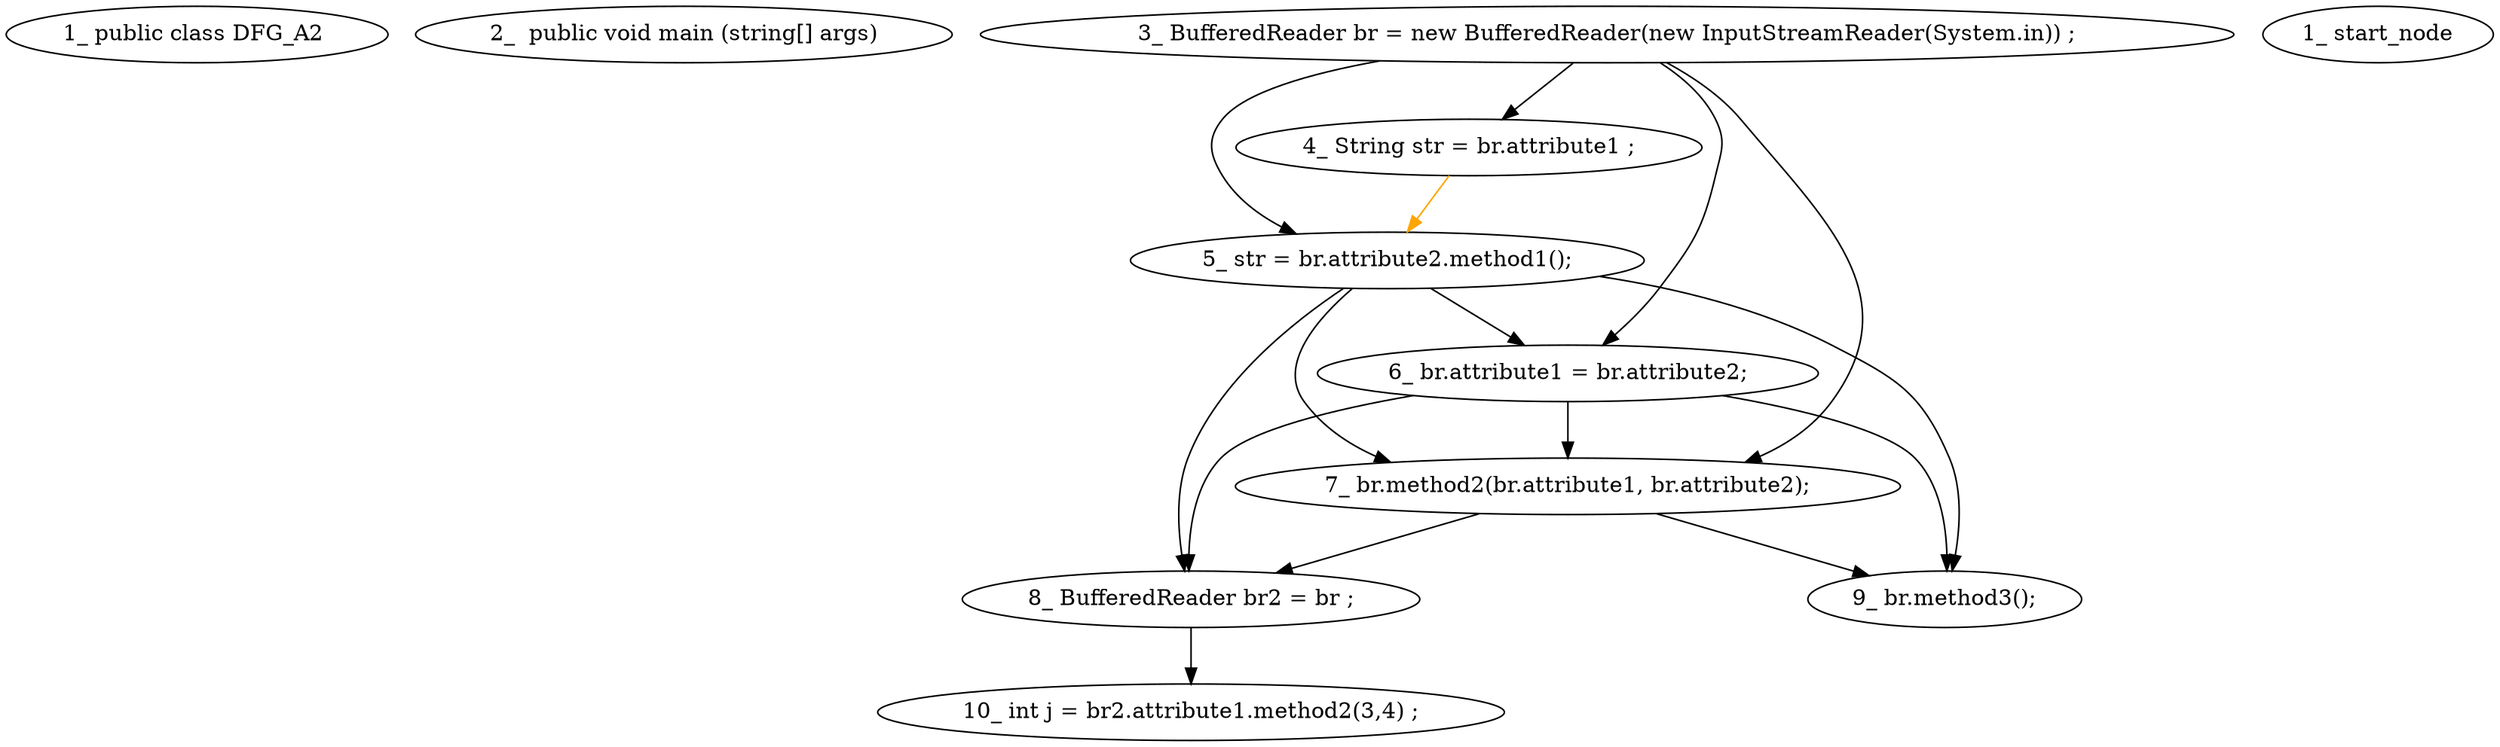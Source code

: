 digraph  {
6 [label="1_\ public\ class\ DFG_A2\ ", type_label=class_declaration];
10 [label="2_\ \ public\ void\ main\ \(string\[\]\ args\)", type_label=method_declaration];
21 [label="3_\ BufferedReader\ br\ =\ new\ BufferedReader\(new\ InputStreamReader\(System\.in\)\)\ ;", type_label=local_declaration];
38 [label="4_\ String\ str\ =\ br\.attribute1\ ;", type_label=local_declaration];
47 [label="5_\ str\ =\ br\.attribute2\.method1\(\);", type_label=expression_statement];
58 [label="6_\ br\.attribute1\ =\ br\.attribute2;", type_label=expression_statement];
67 [label="7_\ br\.method2\(br\.attribute1,\ br\.attribute2\);", type_label=expression_statement];
81 [label="8_\ BufferedReader\ br2\ =\ br\ ;", type_label=local_declaration];
88 [label="9_\ br\.method3\(\);", type_label=expression_statement];
94 [label="10_\ int\ j\ =\ br2\.attribute1\.method2\(3,4\)\ ;", type_label=local_declaration];
1 [label="1_\ start_node", type_label=start];
21 -> 38  [key=0, used_def="br.attribute1"];
21 -> 47  [key=0, used_def="br.attribute2"];
21 -> 58  [key=0, used_def="br.attribute2"];
21 -> 67  [key=0, used_def=br];
38 -> 47  [color=orange, key=0];
47 -> 58  [key=0, used_def="br.attribute2"];
47 -> 67  [key=0, used_def=br];
47 -> 81  [key=0, used_def=br];
47 -> 88  [key=0, used_def=br];
58 -> 67  [key=0, used_def=br];
58 -> 81  [key=0, used_def=br];
58 -> 88  [key=0, used_def=br];
67 -> 81  [key=0, used_def=br];
67 -> 88  [key=0, used_def=br];
81 -> 94  [key=0, used_def="br2.attribute1"];
}
